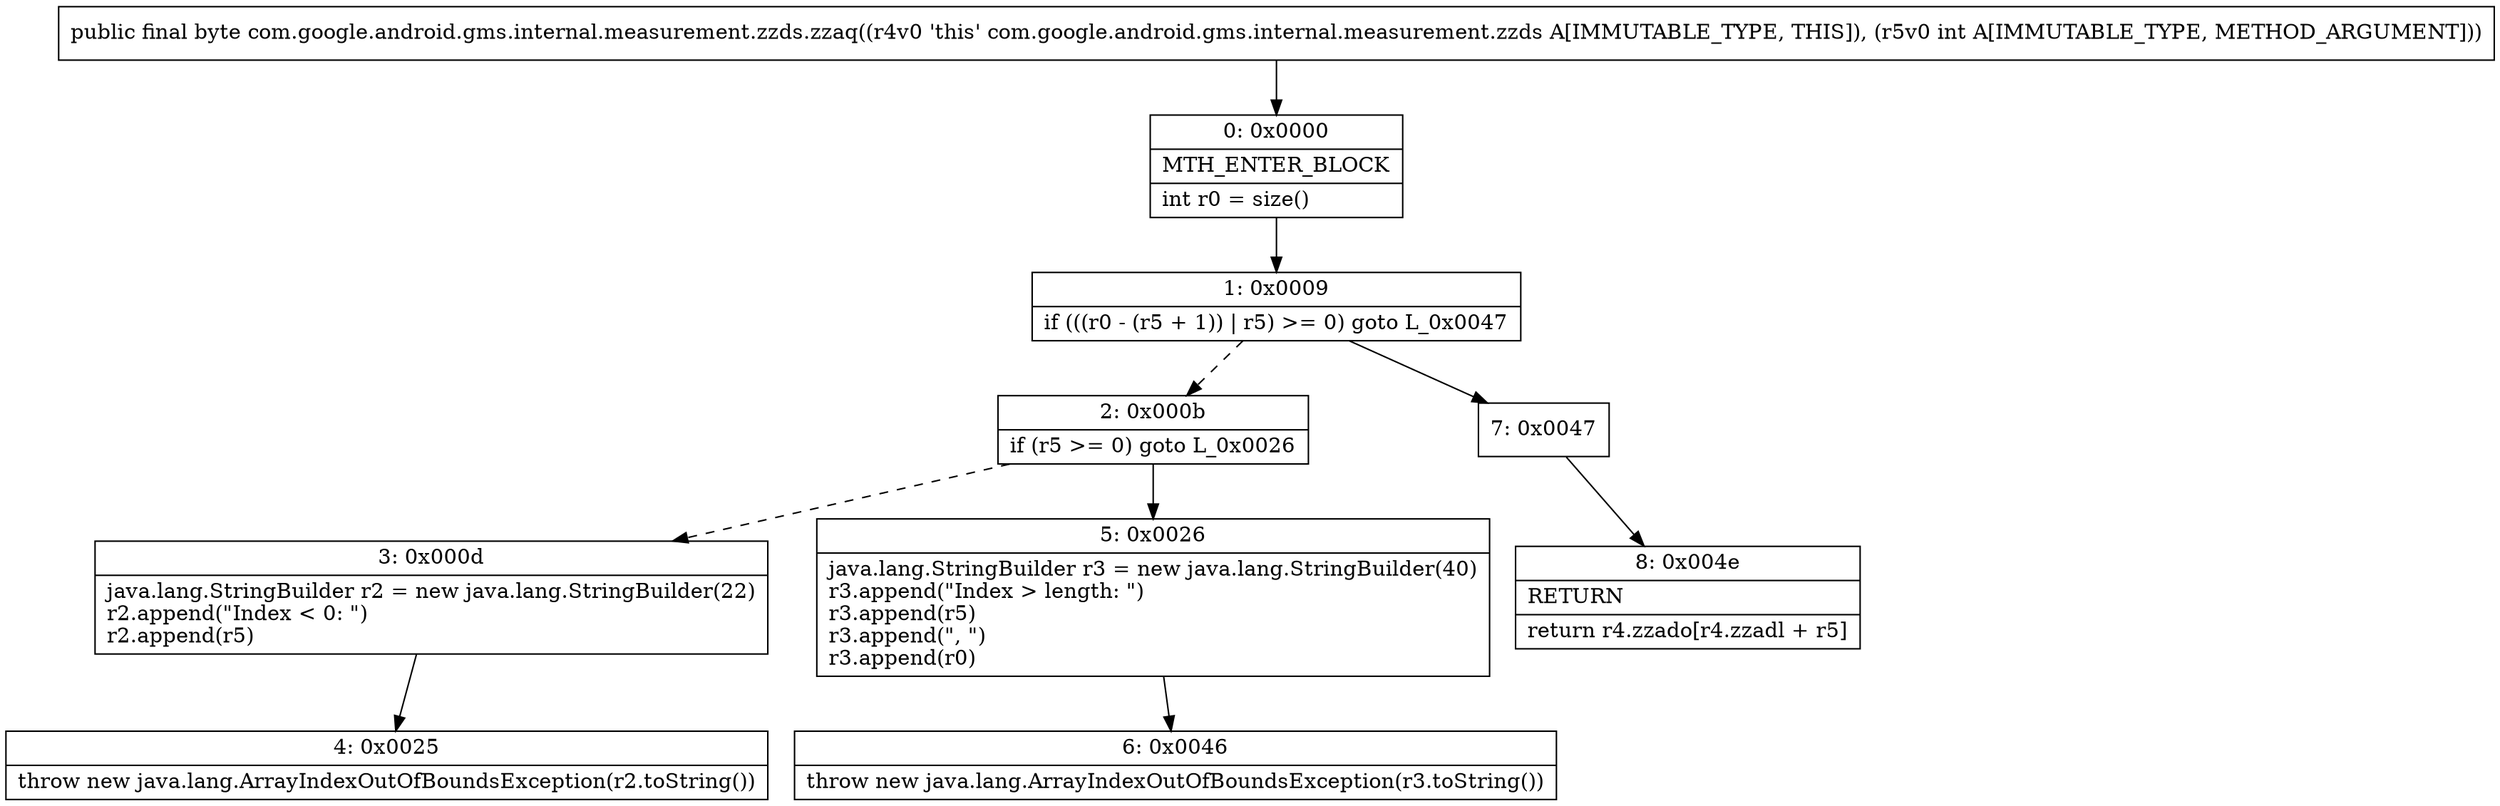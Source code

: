 digraph "CFG forcom.google.android.gms.internal.measurement.zzds.zzaq(I)B" {
Node_0 [shape=record,label="{0\:\ 0x0000|MTH_ENTER_BLOCK\l|int r0 = size()\l}"];
Node_1 [shape=record,label="{1\:\ 0x0009|if (((r0 \- (r5 + 1)) \| r5) \>= 0) goto L_0x0047\l}"];
Node_2 [shape=record,label="{2\:\ 0x000b|if (r5 \>= 0) goto L_0x0026\l}"];
Node_3 [shape=record,label="{3\:\ 0x000d|java.lang.StringBuilder r2 = new java.lang.StringBuilder(22)\lr2.append(\"Index \< 0: \")\lr2.append(r5)\l}"];
Node_4 [shape=record,label="{4\:\ 0x0025|throw new java.lang.ArrayIndexOutOfBoundsException(r2.toString())\l}"];
Node_5 [shape=record,label="{5\:\ 0x0026|java.lang.StringBuilder r3 = new java.lang.StringBuilder(40)\lr3.append(\"Index \> length: \")\lr3.append(r5)\lr3.append(\", \")\lr3.append(r0)\l}"];
Node_6 [shape=record,label="{6\:\ 0x0046|throw new java.lang.ArrayIndexOutOfBoundsException(r3.toString())\l}"];
Node_7 [shape=record,label="{7\:\ 0x0047}"];
Node_8 [shape=record,label="{8\:\ 0x004e|RETURN\l|return r4.zzado[r4.zzadl + r5]\l}"];
MethodNode[shape=record,label="{public final byte com.google.android.gms.internal.measurement.zzds.zzaq((r4v0 'this' com.google.android.gms.internal.measurement.zzds A[IMMUTABLE_TYPE, THIS]), (r5v0 int A[IMMUTABLE_TYPE, METHOD_ARGUMENT])) }"];
MethodNode -> Node_0;
Node_0 -> Node_1;
Node_1 -> Node_2[style=dashed];
Node_1 -> Node_7;
Node_2 -> Node_3[style=dashed];
Node_2 -> Node_5;
Node_3 -> Node_4;
Node_5 -> Node_6;
Node_7 -> Node_8;
}

